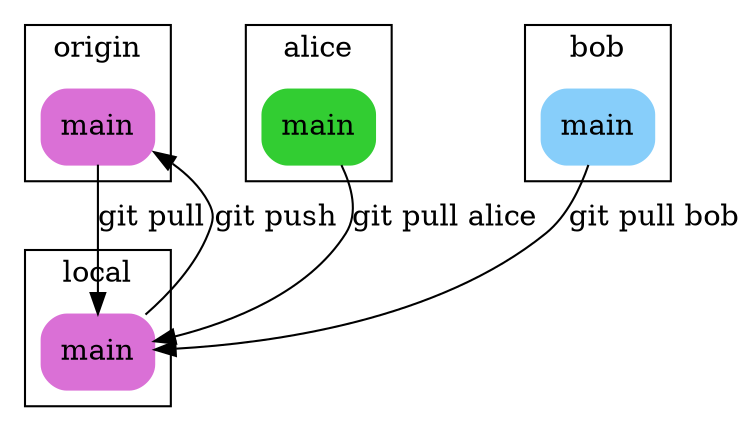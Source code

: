 digraph {
    node [shape = "box", style = "filled, rounded"]

    subgraph clusterorigin {
        label = "origin"

        node [color = orchid]

        omain[label = "main"]
    }

    subgraph clusterlocal {
        label = "local"

        node [color = orchid]

        main[label = "main"]
    }

    subgraph clusteralice {
        label = "alice"

        node [color = limegreen]

        amain[label = "main"]
    }

    subgraph clusterbob {
        label = "bob"

        node [color = lightskyblue]

        bmain[label = "main"]
    }

    omain -> main [label = "git pull"]
    main -> omain [label = "git push", constraint = false]
    amain -> main [label = "git pull alice", constraint = false]
    bmain -> main [label = "git pull bob", constraint = false]
}
